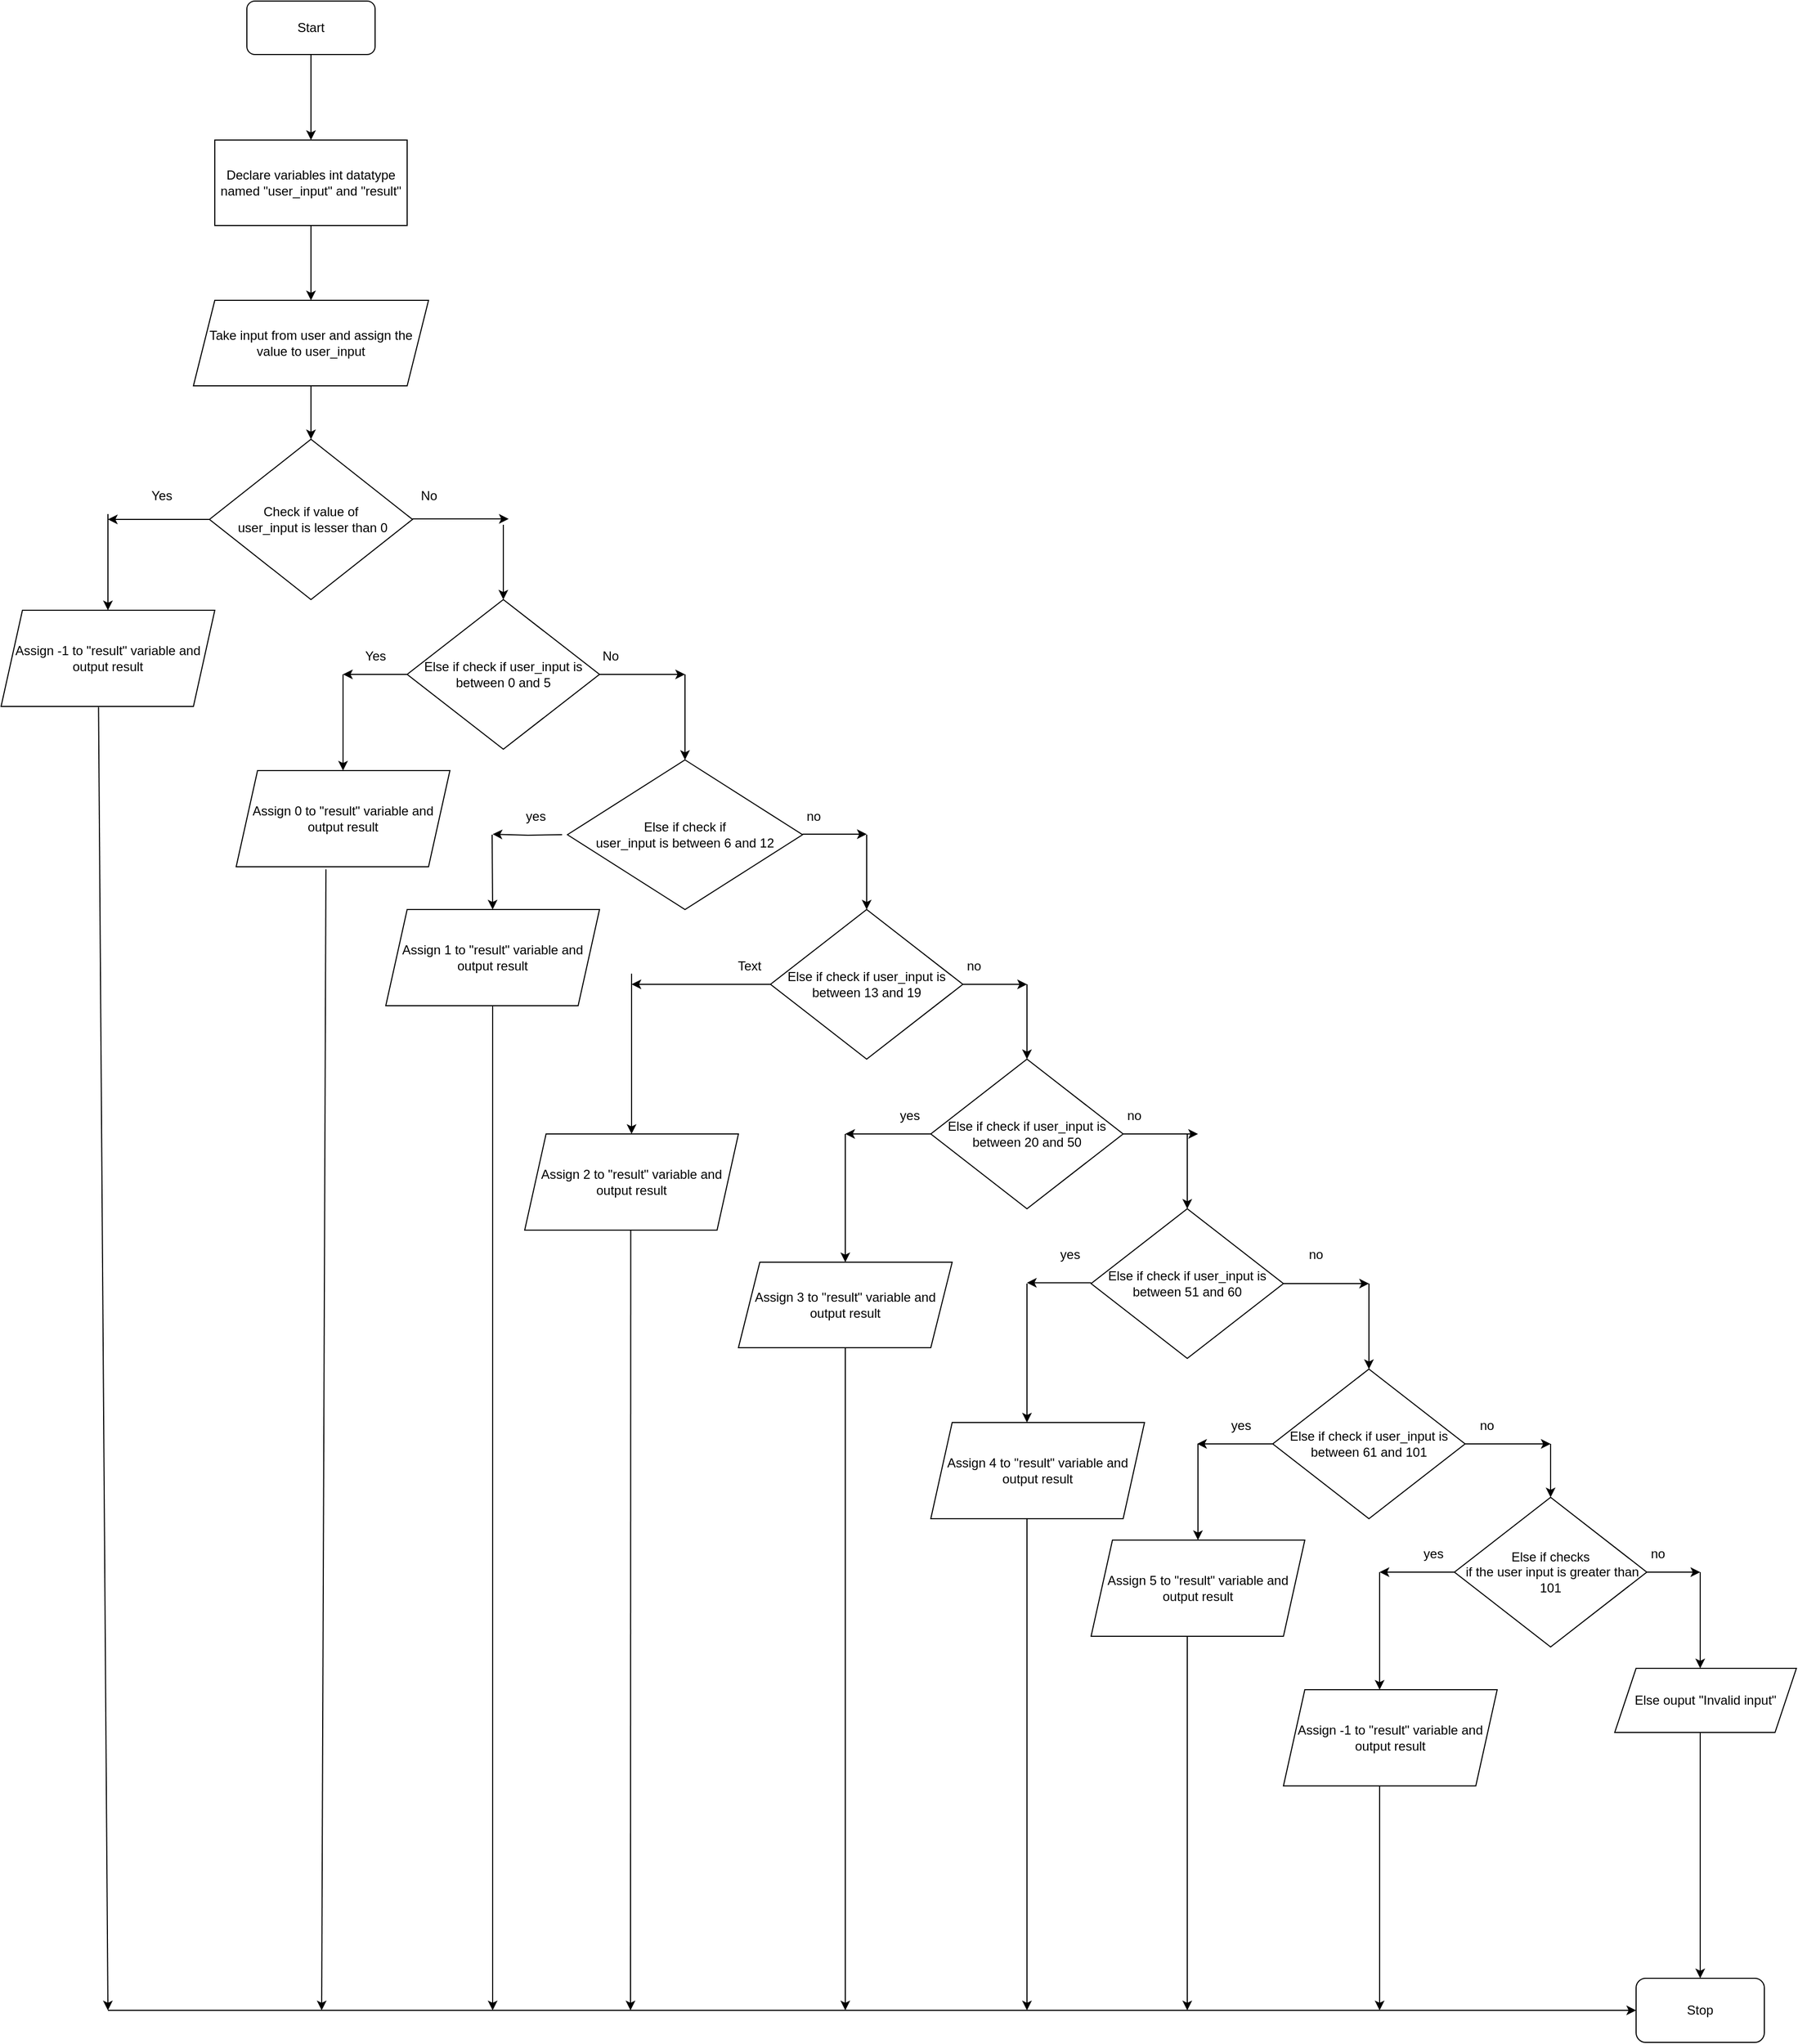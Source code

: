<mxfile version="22.1.7" type="device">
  <diagram name="Page-1" id="d_4bgJoWx05gAEsI8u4g">
    <mxGraphModel dx="1487" dy="913" grid="1" gridSize="10" guides="1" tooltips="1" connect="1" arrows="1" fold="1" page="1" pageScale="1" pageWidth="850" pageHeight="1100" math="0" shadow="0">
      <root>
        <mxCell id="0" />
        <mxCell id="1" parent="0" />
        <mxCell id="gWicHuOTD7caxeIYWpfr-2" style="edgeStyle=orthogonalEdgeStyle;rounded=0;orthogonalLoop=1;jettySize=auto;html=1;" edge="1" parent="1" source="gWicHuOTD7caxeIYWpfr-1">
          <mxGeometry relative="1" as="geometry">
            <mxPoint x="410" y="170" as="targetPoint" />
          </mxGeometry>
        </mxCell>
        <mxCell id="gWicHuOTD7caxeIYWpfr-1" value="Start" style="rounded=1;whiteSpace=wrap;html=1;" vertex="1" parent="1">
          <mxGeometry x="350" y="40" width="120" height="50" as="geometry" />
        </mxCell>
        <mxCell id="gWicHuOTD7caxeIYWpfr-7" style="edgeStyle=orthogonalEdgeStyle;rounded=0;orthogonalLoop=1;jettySize=auto;html=1;" edge="1" parent="1" source="gWicHuOTD7caxeIYWpfr-3">
          <mxGeometry relative="1" as="geometry">
            <mxPoint x="410" y="320" as="targetPoint" />
          </mxGeometry>
        </mxCell>
        <mxCell id="gWicHuOTD7caxeIYWpfr-3" value="Declare variables int datatype named &quot;user_input&quot; and &quot;result&quot;" style="rounded=0;whiteSpace=wrap;html=1;" vertex="1" parent="1">
          <mxGeometry x="320" y="170" width="180" height="80" as="geometry" />
        </mxCell>
        <mxCell id="gWicHuOTD7caxeIYWpfr-10" style="edgeStyle=orthogonalEdgeStyle;rounded=0;orthogonalLoop=1;jettySize=auto;html=1;" edge="1" parent="1" source="gWicHuOTD7caxeIYWpfr-8">
          <mxGeometry relative="1" as="geometry">
            <mxPoint x="410" y="450" as="targetPoint" />
          </mxGeometry>
        </mxCell>
        <mxCell id="gWicHuOTD7caxeIYWpfr-8" value="Take input from user and assign the value to user_input" style="shape=parallelogram;perimeter=parallelogramPerimeter;whiteSpace=wrap;html=1;fixedSize=1;" vertex="1" parent="1">
          <mxGeometry x="300" y="320" width="220" height="80" as="geometry" />
        </mxCell>
        <mxCell id="gWicHuOTD7caxeIYWpfr-12" style="edgeStyle=orthogonalEdgeStyle;rounded=0;orthogonalLoop=1;jettySize=auto;html=1;" edge="1" parent="1" source="gWicHuOTD7caxeIYWpfr-11">
          <mxGeometry relative="1" as="geometry">
            <mxPoint x="220" y="525" as="targetPoint" />
          </mxGeometry>
        </mxCell>
        <mxCell id="gWicHuOTD7caxeIYWpfr-11" value="Check if value of&lt;br&gt;&amp;nbsp;user_input is lesser than 0" style="rhombus;whiteSpace=wrap;html=1;" vertex="1" parent="1">
          <mxGeometry x="315" y="450" width="190" height="150" as="geometry" />
        </mxCell>
        <mxCell id="gWicHuOTD7caxeIYWpfr-13" value="Yes" style="text;html=1;align=center;verticalAlign=middle;resizable=0;points=[];autosize=1;strokeColor=none;fillColor=none;" vertex="1" parent="1">
          <mxGeometry x="250" y="488" width="40" height="30" as="geometry" />
        </mxCell>
        <mxCell id="gWicHuOTD7caxeIYWpfr-14" value="No" style="text;html=1;align=center;verticalAlign=middle;resizable=0;points=[];autosize=1;strokeColor=none;fillColor=none;" vertex="1" parent="1">
          <mxGeometry x="500" y="488" width="40" height="30" as="geometry" />
        </mxCell>
        <mxCell id="gWicHuOTD7caxeIYWpfr-15" value="" style="endArrow=classic;html=1;rounded=0;" edge="1" parent="1">
          <mxGeometry width="50" height="50" relative="1" as="geometry">
            <mxPoint x="220" y="520" as="sourcePoint" />
            <mxPoint x="220" y="610" as="targetPoint" />
          </mxGeometry>
        </mxCell>
        <mxCell id="gWicHuOTD7caxeIYWpfr-16" value="Assign -1 to &quot;result&quot; variable and output result" style="shape=parallelogram;perimeter=parallelogramPerimeter;whiteSpace=wrap;html=1;fixedSize=1;" vertex="1" parent="1">
          <mxGeometry x="120" y="610" width="200" height="90" as="geometry" />
        </mxCell>
        <mxCell id="gWicHuOTD7caxeIYWpfr-17" value="" style="endArrow=classic;html=1;rounded=0;" edge="1" parent="1">
          <mxGeometry width="50" height="50" relative="1" as="geometry">
            <mxPoint x="505" y="524.5" as="sourcePoint" />
            <mxPoint x="595" y="524.5" as="targetPoint" />
          </mxGeometry>
        </mxCell>
        <mxCell id="gWicHuOTD7caxeIYWpfr-18" value="" style="endArrow=classic;html=1;rounded=0;" edge="1" parent="1">
          <mxGeometry width="50" height="50" relative="1" as="geometry">
            <mxPoint x="590" y="530" as="sourcePoint" />
            <mxPoint x="590" y="600" as="targetPoint" />
          </mxGeometry>
        </mxCell>
        <mxCell id="gWicHuOTD7caxeIYWpfr-20" style="edgeStyle=orthogonalEdgeStyle;rounded=0;orthogonalLoop=1;jettySize=auto;html=1;" edge="1" parent="1" source="gWicHuOTD7caxeIYWpfr-19">
          <mxGeometry relative="1" as="geometry">
            <mxPoint x="440" y="670" as="targetPoint" />
          </mxGeometry>
        </mxCell>
        <mxCell id="gWicHuOTD7caxeIYWpfr-25" style="edgeStyle=orthogonalEdgeStyle;rounded=0;orthogonalLoop=1;jettySize=auto;html=1;" edge="1" parent="1" source="gWicHuOTD7caxeIYWpfr-19">
          <mxGeometry relative="1" as="geometry">
            <mxPoint x="760" y="670" as="targetPoint" />
          </mxGeometry>
        </mxCell>
        <mxCell id="gWicHuOTD7caxeIYWpfr-19" value="Else if check if user_input is between 0 and 5" style="rhombus;whiteSpace=wrap;html=1;" vertex="1" parent="1">
          <mxGeometry x="500" y="600" width="180" height="140" as="geometry" />
        </mxCell>
        <mxCell id="gWicHuOTD7caxeIYWpfr-21" value="" style="endArrow=classic;html=1;rounded=0;" edge="1" parent="1">
          <mxGeometry width="50" height="50" relative="1" as="geometry">
            <mxPoint x="440" y="670" as="sourcePoint" />
            <mxPoint x="440" y="760" as="targetPoint" />
          </mxGeometry>
        </mxCell>
        <mxCell id="gWicHuOTD7caxeIYWpfr-22" value="Yes" style="text;html=1;align=center;verticalAlign=middle;resizable=0;points=[];autosize=1;strokeColor=none;fillColor=none;" vertex="1" parent="1">
          <mxGeometry x="450" y="638" width="40" height="30" as="geometry" />
        </mxCell>
        <mxCell id="gWicHuOTD7caxeIYWpfr-23" value="No" style="text;html=1;align=center;verticalAlign=middle;resizable=0;points=[];autosize=1;strokeColor=none;fillColor=none;" vertex="1" parent="1">
          <mxGeometry x="670" y="638" width="40" height="30" as="geometry" />
        </mxCell>
        <mxCell id="gWicHuOTD7caxeIYWpfr-24" value="Assign 0 to &quot;result&quot; variable and output result" style="shape=parallelogram;perimeter=parallelogramPerimeter;whiteSpace=wrap;html=1;fixedSize=1;" vertex="1" parent="1">
          <mxGeometry x="340" y="760" width="200" height="90" as="geometry" />
        </mxCell>
        <mxCell id="gWicHuOTD7caxeIYWpfr-26" value="" style="endArrow=classic;html=1;rounded=0;" edge="1" parent="1">
          <mxGeometry width="50" height="50" relative="1" as="geometry">
            <mxPoint x="760" y="670" as="sourcePoint" />
            <mxPoint x="760" y="750" as="targetPoint" />
          </mxGeometry>
        </mxCell>
        <mxCell id="gWicHuOTD7caxeIYWpfr-29" value="" style="edgeStyle=orthogonalEdgeStyle;rounded=0;orthogonalLoop=1;jettySize=auto;html=1;" edge="1" parent="1">
          <mxGeometry relative="1" as="geometry">
            <mxPoint x="645" y="820" as="sourcePoint" />
            <mxPoint x="580" y="819.52" as="targetPoint" />
          </mxGeometry>
        </mxCell>
        <mxCell id="gWicHuOTD7caxeIYWpfr-27" value="Else if check if &lt;br&gt;user_input is between 6 and 12" style="rhombus;whiteSpace=wrap;html=1;" vertex="1" parent="1">
          <mxGeometry x="650" y="750" width="220" height="140" as="geometry" />
        </mxCell>
        <mxCell id="gWicHuOTD7caxeIYWpfr-30" value="" style="endArrow=classic;html=1;rounded=0;entryX=0.5;entryY=0;entryDx=0;entryDy=0;" edge="1" parent="1" target="gWicHuOTD7caxeIYWpfr-31">
          <mxGeometry width="50" height="50" relative="1" as="geometry">
            <mxPoint x="579.52" y="820" as="sourcePoint" />
            <mxPoint x="580" y="880" as="targetPoint" />
          </mxGeometry>
        </mxCell>
        <mxCell id="gWicHuOTD7caxeIYWpfr-31" value="Assign 1 to &quot;result&quot; variable and output result" style="shape=parallelogram;perimeter=parallelogramPerimeter;whiteSpace=wrap;html=1;fixedSize=1;" vertex="1" parent="1">
          <mxGeometry x="480" y="890" width="200" height="90" as="geometry" />
        </mxCell>
        <mxCell id="gWicHuOTD7caxeIYWpfr-34" value="" style="endArrow=classic;html=1;rounded=0;" edge="1" parent="1">
          <mxGeometry width="50" height="50" relative="1" as="geometry">
            <mxPoint x="930" y="820" as="sourcePoint" />
            <mxPoint x="930" y="890" as="targetPoint" />
          </mxGeometry>
        </mxCell>
        <mxCell id="gWicHuOTD7caxeIYWpfr-35" value="" style="endArrow=classic;html=1;rounded=0;" edge="1" parent="1">
          <mxGeometry width="50" height="50" relative="1" as="geometry">
            <mxPoint x="870" y="819.52" as="sourcePoint" />
            <mxPoint x="930" y="819.52" as="targetPoint" />
          </mxGeometry>
        </mxCell>
        <mxCell id="gWicHuOTD7caxeIYWpfr-59" value="" style="edgeStyle=orthogonalEdgeStyle;rounded=0;orthogonalLoop=1;jettySize=auto;html=1;" edge="1" parent="1" source="gWicHuOTD7caxeIYWpfr-36">
          <mxGeometry relative="1" as="geometry">
            <mxPoint x="710" y="960" as="targetPoint" />
          </mxGeometry>
        </mxCell>
        <mxCell id="gWicHuOTD7caxeIYWpfr-36" value="Else if check if user_input is between 13 and 19" style="rhombus;whiteSpace=wrap;html=1;" vertex="1" parent="1">
          <mxGeometry x="840" y="890" width="180" height="140" as="geometry" />
        </mxCell>
        <mxCell id="gWicHuOTD7caxeIYWpfr-37" value="" style="endArrow=classic;html=1;rounded=0;" edge="1" parent="1">
          <mxGeometry width="50" height="50" relative="1" as="geometry">
            <mxPoint x="1020" y="960" as="sourcePoint" />
            <mxPoint x="1080" y="960" as="targetPoint" />
          </mxGeometry>
        </mxCell>
        <mxCell id="gWicHuOTD7caxeIYWpfr-38" value="" style="endArrow=classic;html=1;rounded=0;" edge="1" parent="1">
          <mxGeometry width="50" height="50" relative="1" as="geometry">
            <mxPoint x="1080" y="960" as="sourcePoint" />
            <mxPoint x="1080" y="1030" as="targetPoint" />
          </mxGeometry>
        </mxCell>
        <mxCell id="gWicHuOTD7caxeIYWpfr-39" value="Else if check if user_input is between 20 and 50" style="rhombus;whiteSpace=wrap;html=1;" vertex="1" parent="1">
          <mxGeometry x="990" y="1030" width="180" height="140" as="geometry" />
        </mxCell>
        <mxCell id="gWicHuOTD7caxeIYWpfr-40" value="" style="endArrow=classic;html=1;rounded=0;" edge="1" parent="1">
          <mxGeometry width="50" height="50" relative="1" as="geometry">
            <mxPoint x="1170" y="1100" as="sourcePoint" />
            <mxPoint x="1240" y="1100" as="targetPoint" />
          </mxGeometry>
        </mxCell>
        <mxCell id="gWicHuOTD7caxeIYWpfr-41" value="" style="endArrow=classic;html=1;rounded=0;" edge="1" parent="1">
          <mxGeometry width="50" height="50" relative="1" as="geometry">
            <mxPoint x="1230" y="1100" as="sourcePoint" />
            <mxPoint x="1230" y="1170" as="targetPoint" />
          </mxGeometry>
        </mxCell>
        <mxCell id="gWicHuOTD7caxeIYWpfr-42" value="Else if check if user_input is between 51 and 60" style="rhombus;whiteSpace=wrap;html=1;" vertex="1" parent="1">
          <mxGeometry x="1140" y="1170" width="180" height="140" as="geometry" />
        </mxCell>
        <mxCell id="gWicHuOTD7caxeIYWpfr-43" value="" style="endArrow=classic;html=1;rounded=0;" edge="1" parent="1">
          <mxGeometry width="50" height="50" relative="1" as="geometry">
            <mxPoint x="1320" y="1240" as="sourcePoint" />
            <mxPoint x="1400" y="1240" as="targetPoint" />
          </mxGeometry>
        </mxCell>
        <mxCell id="gWicHuOTD7caxeIYWpfr-44" value="" style="endArrow=classic;html=1;rounded=0;" edge="1" parent="1">
          <mxGeometry width="50" height="50" relative="1" as="geometry">
            <mxPoint x="1400" y="1240" as="sourcePoint" />
            <mxPoint x="1400" y="1320" as="targetPoint" />
          </mxGeometry>
        </mxCell>
        <mxCell id="gWicHuOTD7caxeIYWpfr-45" value="Else if check if user_input is between 61 and 101" style="rhombus;whiteSpace=wrap;html=1;" vertex="1" parent="1">
          <mxGeometry x="1310" y="1320" width="180" height="140" as="geometry" />
        </mxCell>
        <mxCell id="gWicHuOTD7caxeIYWpfr-46" value="" style="endArrow=classic;html=1;rounded=0;" edge="1" parent="1">
          <mxGeometry width="50" height="50" relative="1" as="geometry">
            <mxPoint x="1490" y="1390" as="sourcePoint" />
            <mxPoint x="1570" y="1390" as="targetPoint" />
          </mxGeometry>
        </mxCell>
        <mxCell id="gWicHuOTD7caxeIYWpfr-47" value="" style="endArrow=classic;html=1;rounded=0;" edge="1" parent="1">
          <mxGeometry width="50" height="50" relative="1" as="geometry">
            <mxPoint x="1570" y="1390" as="sourcePoint" />
            <mxPoint x="1570" y="1440" as="targetPoint" />
          </mxGeometry>
        </mxCell>
        <mxCell id="gWicHuOTD7caxeIYWpfr-48" value="Else if checks&lt;br&gt;&amp;nbsp;if the user input is greater than 101" style="rhombus;whiteSpace=wrap;html=1;" vertex="1" parent="1">
          <mxGeometry x="1480" y="1440" width="180" height="140" as="geometry" />
        </mxCell>
        <mxCell id="gWicHuOTD7caxeIYWpfr-49" value="" style="endArrow=classic;html=1;rounded=0;" edge="1" parent="1">
          <mxGeometry width="50" height="50" relative="1" as="geometry">
            <mxPoint x="1660" y="1510" as="sourcePoint" />
            <mxPoint x="1710" y="1510" as="targetPoint" />
          </mxGeometry>
        </mxCell>
        <mxCell id="gWicHuOTD7caxeIYWpfr-50" value="" style="endArrow=classic;html=1;rounded=0;" edge="1" parent="1">
          <mxGeometry width="50" height="50" relative="1" as="geometry">
            <mxPoint x="1710" y="1510" as="sourcePoint" />
            <mxPoint x="1710" y="1600" as="targetPoint" />
          </mxGeometry>
        </mxCell>
        <mxCell id="gWicHuOTD7caxeIYWpfr-52" value="Else ouput &quot;Invalid input&quot;" style="shape=parallelogram;perimeter=parallelogramPerimeter;whiteSpace=wrap;html=1;fixedSize=1;" vertex="1" parent="1">
          <mxGeometry x="1630" y="1600" width="170" height="60" as="geometry" />
        </mxCell>
        <mxCell id="gWicHuOTD7caxeIYWpfr-56" value="" style="endArrow=classic;html=1;rounded=0;exitX=0.42;exitY=1.027;exitDx=0;exitDy=0;exitPerimeter=0;" edge="1" parent="1" source="gWicHuOTD7caxeIYWpfr-24">
          <mxGeometry width="50" height="50" relative="1" as="geometry">
            <mxPoint x="410" y="1150" as="sourcePoint" />
            <mxPoint x="420" y="1920" as="targetPoint" />
          </mxGeometry>
        </mxCell>
        <mxCell id="gWicHuOTD7caxeIYWpfr-57" value="" style="endArrow=classic;html=1;rounded=0;exitX=0.5;exitY=1;exitDx=0;exitDy=0;" edge="1" parent="1" source="gWicHuOTD7caxeIYWpfr-31">
          <mxGeometry width="50" height="50" relative="1" as="geometry">
            <mxPoint x="580" y="1170" as="sourcePoint" />
            <mxPoint x="580" y="1920" as="targetPoint" />
          </mxGeometry>
        </mxCell>
        <mxCell id="gWicHuOTD7caxeIYWpfr-60" value="" style="endArrow=classic;html=1;rounded=0;" edge="1" parent="1">
          <mxGeometry width="50" height="50" relative="1" as="geometry">
            <mxPoint x="710" y="950" as="sourcePoint" />
            <mxPoint x="710" y="1100" as="targetPoint" />
          </mxGeometry>
        </mxCell>
        <mxCell id="gWicHuOTD7caxeIYWpfr-61" value="Assign 2 to &quot;result&quot; variable and output result" style="shape=parallelogram;perimeter=parallelogramPerimeter;whiteSpace=wrap;html=1;fixedSize=1;" vertex="1" parent="1">
          <mxGeometry x="610" y="1100" width="200" height="90" as="geometry" />
        </mxCell>
        <mxCell id="gWicHuOTD7caxeIYWpfr-62" value="" style="endArrow=classic;html=1;rounded=0;" edge="1" parent="1">
          <mxGeometry width="50" height="50" relative="1" as="geometry">
            <mxPoint x="709.23" y="1190" as="sourcePoint" />
            <mxPoint x="709" y="1920" as="targetPoint" />
          </mxGeometry>
        </mxCell>
        <mxCell id="gWicHuOTD7caxeIYWpfr-63" value="" style="endArrow=classic;html=1;rounded=0;" edge="1" parent="1">
          <mxGeometry width="50" height="50" relative="1" as="geometry">
            <mxPoint x="990" y="1100" as="sourcePoint" />
            <mxPoint x="910" y="1100" as="targetPoint" />
          </mxGeometry>
        </mxCell>
        <mxCell id="gWicHuOTD7caxeIYWpfr-64" value="" style="endArrow=classic;html=1;rounded=0;" edge="1" parent="1">
          <mxGeometry width="50" height="50" relative="1" as="geometry">
            <mxPoint x="910" y="1100" as="sourcePoint" />
            <mxPoint x="910" y="1220" as="targetPoint" />
          </mxGeometry>
        </mxCell>
        <mxCell id="gWicHuOTD7caxeIYWpfr-65" value="Assign 3 to &quot;result&quot; variable and output result" style="shape=parallelogram;perimeter=parallelogramPerimeter;whiteSpace=wrap;html=1;fixedSize=1;" vertex="1" parent="1">
          <mxGeometry x="810" y="1220" width="200" height="80" as="geometry" />
        </mxCell>
        <mxCell id="gWicHuOTD7caxeIYWpfr-66" value="" style="endArrow=classic;html=1;rounded=0;" edge="1" parent="1">
          <mxGeometry width="50" height="50" relative="1" as="geometry">
            <mxPoint x="1140" y="1239.23" as="sourcePoint" />
            <mxPoint x="1080" y="1239.23" as="targetPoint" />
          </mxGeometry>
        </mxCell>
        <mxCell id="gWicHuOTD7caxeIYWpfr-67" value="" style="endArrow=classic;html=1;rounded=0;" edge="1" parent="1">
          <mxGeometry width="50" height="50" relative="1" as="geometry">
            <mxPoint x="1080" y="1240" as="sourcePoint" />
            <mxPoint x="1080" y="1370" as="targetPoint" />
          </mxGeometry>
        </mxCell>
        <mxCell id="gWicHuOTD7caxeIYWpfr-68" value="Assign 4 to &quot;result&quot; variable and output result" style="shape=parallelogram;perimeter=parallelogramPerimeter;whiteSpace=wrap;html=1;fixedSize=1;" vertex="1" parent="1">
          <mxGeometry x="990" y="1370" width="200" height="90" as="geometry" />
        </mxCell>
        <mxCell id="gWicHuOTD7caxeIYWpfr-69" value="" style="endArrow=classic;html=1;rounded=0;" edge="1" parent="1" source="gWicHuOTD7caxeIYWpfr-45">
          <mxGeometry width="50" height="50" relative="1" as="geometry">
            <mxPoint x="1239.289" y="1440" as="sourcePoint" />
            <mxPoint x="1239.289" y="1390" as="targetPoint" />
          </mxGeometry>
        </mxCell>
        <mxCell id="gWicHuOTD7caxeIYWpfr-70" value="" style="endArrow=classic;html=1;rounded=0;" edge="1" parent="1">
          <mxGeometry width="50" height="50" relative="1" as="geometry">
            <mxPoint x="1240" y="1390" as="sourcePoint" />
            <mxPoint x="1240" y="1480" as="targetPoint" />
          </mxGeometry>
        </mxCell>
        <mxCell id="gWicHuOTD7caxeIYWpfr-71" value="Assign 5 to &quot;result&quot; variable and output result" style="shape=parallelogram;perimeter=parallelogramPerimeter;whiteSpace=wrap;html=1;fixedSize=1;" vertex="1" parent="1">
          <mxGeometry x="1140" y="1480" width="200" height="90" as="geometry" />
        </mxCell>
        <mxCell id="gWicHuOTD7caxeIYWpfr-72" value="" style="endArrow=classic;html=1;rounded=0;" edge="1" parent="1">
          <mxGeometry width="50" height="50" relative="1" as="geometry">
            <mxPoint x="1480" y="1510" as="sourcePoint" />
            <mxPoint x="1410" y="1510" as="targetPoint" />
          </mxGeometry>
        </mxCell>
        <mxCell id="gWicHuOTD7caxeIYWpfr-73" value="" style="endArrow=classic;html=1;rounded=0;" edge="1" parent="1">
          <mxGeometry width="50" height="50" relative="1" as="geometry">
            <mxPoint x="1410" y="1510" as="sourcePoint" />
            <mxPoint x="1410" y="1620" as="targetPoint" />
          </mxGeometry>
        </mxCell>
        <mxCell id="gWicHuOTD7caxeIYWpfr-74" value="Assign -1 to &quot;result&quot; variable and output result" style="shape=parallelogram;perimeter=parallelogramPerimeter;whiteSpace=wrap;html=1;fixedSize=1;" vertex="1" parent="1">
          <mxGeometry x="1320" y="1620" width="200" height="90" as="geometry" />
        </mxCell>
        <mxCell id="gWicHuOTD7caxeIYWpfr-75" value="" style="endArrow=classic;html=1;rounded=0;exitX=0.5;exitY=1;exitDx=0;exitDy=0;" edge="1" parent="1" source="gWicHuOTD7caxeIYWpfr-65">
          <mxGeometry width="50" height="50" relative="1" as="geometry">
            <mxPoint x="970" y="1610" as="sourcePoint" />
            <mxPoint x="910" y="1920" as="targetPoint" />
          </mxGeometry>
        </mxCell>
        <mxCell id="gWicHuOTD7caxeIYWpfr-76" value="" style="endArrow=classic;html=1;rounded=0;" edge="1" parent="1">
          <mxGeometry width="50" height="50" relative="1" as="geometry">
            <mxPoint x="1080" y="1460" as="sourcePoint" />
            <mxPoint x="1080" y="1920" as="targetPoint" />
          </mxGeometry>
        </mxCell>
        <mxCell id="gWicHuOTD7caxeIYWpfr-77" value="" style="endArrow=classic;html=1;rounded=0;" edge="1" parent="1">
          <mxGeometry width="50" height="50" relative="1" as="geometry">
            <mxPoint x="1230" y="1570" as="sourcePoint" />
            <mxPoint x="1230" y="1920" as="targetPoint" />
          </mxGeometry>
        </mxCell>
        <mxCell id="gWicHuOTD7caxeIYWpfr-78" value="" style="endArrow=classic;html=1;rounded=0;" edge="1" parent="1">
          <mxGeometry width="50" height="50" relative="1" as="geometry">
            <mxPoint x="1410" y="1710" as="sourcePoint" />
            <mxPoint x="1410" y="1920" as="targetPoint" />
          </mxGeometry>
        </mxCell>
        <mxCell id="gWicHuOTD7caxeIYWpfr-79" value="Stop" style="rounded=1;whiteSpace=wrap;html=1;" vertex="1" parent="1">
          <mxGeometry x="1650" y="1890" width="120" height="60" as="geometry" />
        </mxCell>
        <mxCell id="gWicHuOTD7caxeIYWpfr-81" value="" style="endArrow=classic;html=1;rounded=0;entryX=0.5;entryY=0;entryDx=0;entryDy=0;" edge="1" parent="1" target="gWicHuOTD7caxeIYWpfr-79">
          <mxGeometry width="50" height="50" relative="1" as="geometry">
            <mxPoint x="1710" y="1660" as="sourcePoint" />
            <mxPoint x="1760" y="1610" as="targetPoint" />
          </mxGeometry>
        </mxCell>
        <mxCell id="gWicHuOTD7caxeIYWpfr-82" value="" style="endArrow=classic;html=1;rounded=0;exitX=0.456;exitY=1.007;exitDx=0;exitDy=0;exitPerimeter=0;" edge="1" parent="1" source="gWicHuOTD7caxeIYWpfr-16">
          <mxGeometry width="50" height="50" relative="1" as="geometry">
            <mxPoint x="210" y="710" as="sourcePoint" />
            <mxPoint x="220" y="1920" as="targetPoint" />
          </mxGeometry>
        </mxCell>
        <mxCell id="gWicHuOTD7caxeIYWpfr-84" value="" style="endArrow=classic;html=1;rounded=0;entryX=0;entryY=0.5;entryDx=0;entryDy=0;" edge="1" parent="1" target="gWicHuOTD7caxeIYWpfr-79">
          <mxGeometry width="50" height="50" relative="1" as="geometry">
            <mxPoint x="220" y="1920" as="sourcePoint" />
            <mxPoint x="440" y="1920" as="targetPoint" />
          </mxGeometry>
        </mxCell>
        <mxCell id="gWicHuOTD7caxeIYWpfr-85" value="yes" style="text;html=1;align=center;verticalAlign=middle;resizable=0;points=[];autosize=1;strokeColor=none;fillColor=none;" vertex="1" parent="1">
          <mxGeometry x="600" y="788" width="40" height="30" as="geometry" />
        </mxCell>
        <mxCell id="gWicHuOTD7caxeIYWpfr-86" value="no&lt;br&gt;" style="text;html=1;align=center;verticalAlign=middle;resizable=0;points=[];autosize=1;strokeColor=none;fillColor=none;" vertex="1" parent="1">
          <mxGeometry x="860" y="788" width="40" height="30" as="geometry" />
        </mxCell>
        <mxCell id="gWicHuOTD7caxeIYWpfr-87" value="Text" style="text;html=1;align=center;verticalAlign=middle;resizable=0;points=[];autosize=1;strokeColor=none;fillColor=none;" vertex="1" parent="1">
          <mxGeometry x="795" y="928" width="50" height="30" as="geometry" />
        </mxCell>
        <mxCell id="gWicHuOTD7caxeIYWpfr-88" value="no" style="text;html=1;align=center;verticalAlign=middle;resizable=0;points=[];autosize=1;strokeColor=none;fillColor=none;" vertex="1" parent="1">
          <mxGeometry x="1010" y="928" width="40" height="30" as="geometry" />
        </mxCell>
        <mxCell id="gWicHuOTD7caxeIYWpfr-89" value="yes" style="text;html=1;align=center;verticalAlign=middle;resizable=0;points=[];autosize=1;strokeColor=none;fillColor=none;" vertex="1" parent="1">
          <mxGeometry x="950" y="1068" width="40" height="30" as="geometry" />
        </mxCell>
        <mxCell id="gWicHuOTD7caxeIYWpfr-90" value="no" style="text;html=1;align=center;verticalAlign=middle;resizable=0;points=[];autosize=1;strokeColor=none;fillColor=none;" vertex="1" parent="1">
          <mxGeometry x="1160" y="1068" width="40" height="30" as="geometry" />
        </mxCell>
        <mxCell id="gWicHuOTD7caxeIYWpfr-91" value="yes" style="text;html=1;align=center;verticalAlign=middle;resizable=0;points=[];autosize=1;strokeColor=none;fillColor=none;" vertex="1" parent="1">
          <mxGeometry x="1100" y="1198" width="40" height="30" as="geometry" />
        </mxCell>
        <mxCell id="gWicHuOTD7caxeIYWpfr-92" value="no" style="text;html=1;align=center;verticalAlign=middle;resizable=0;points=[];autosize=1;strokeColor=none;fillColor=none;" vertex="1" parent="1">
          <mxGeometry x="1330" y="1198" width="40" height="30" as="geometry" />
        </mxCell>
        <mxCell id="gWicHuOTD7caxeIYWpfr-94" value="yes" style="text;html=1;align=center;verticalAlign=middle;resizable=0;points=[];autosize=1;strokeColor=none;fillColor=none;" vertex="1" parent="1">
          <mxGeometry x="1260" y="1358" width="40" height="30" as="geometry" />
        </mxCell>
        <mxCell id="gWicHuOTD7caxeIYWpfr-95" value="no" style="text;html=1;align=center;verticalAlign=middle;resizable=0;points=[];autosize=1;strokeColor=none;fillColor=none;" vertex="1" parent="1">
          <mxGeometry x="1490" y="1358" width="40" height="30" as="geometry" />
        </mxCell>
        <mxCell id="gWicHuOTD7caxeIYWpfr-96" value="yes" style="text;html=1;align=center;verticalAlign=middle;resizable=0;points=[];autosize=1;strokeColor=none;fillColor=none;" vertex="1" parent="1">
          <mxGeometry x="1440" y="1478" width="40" height="30" as="geometry" />
        </mxCell>
        <mxCell id="gWicHuOTD7caxeIYWpfr-97" value="no" style="text;html=1;align=center;verticalAlign=middle;resizable=0;points=[];autosize=1;strokeColor=none;fillColor=none;" vertex="1" parent="1">
          <mxGeometry x="1650" y="1478" width="40" height="30" as="geometry" />
        </mxCell>
      </root>
    </mxGraphModel>
  </diagram>
</mxfile>
